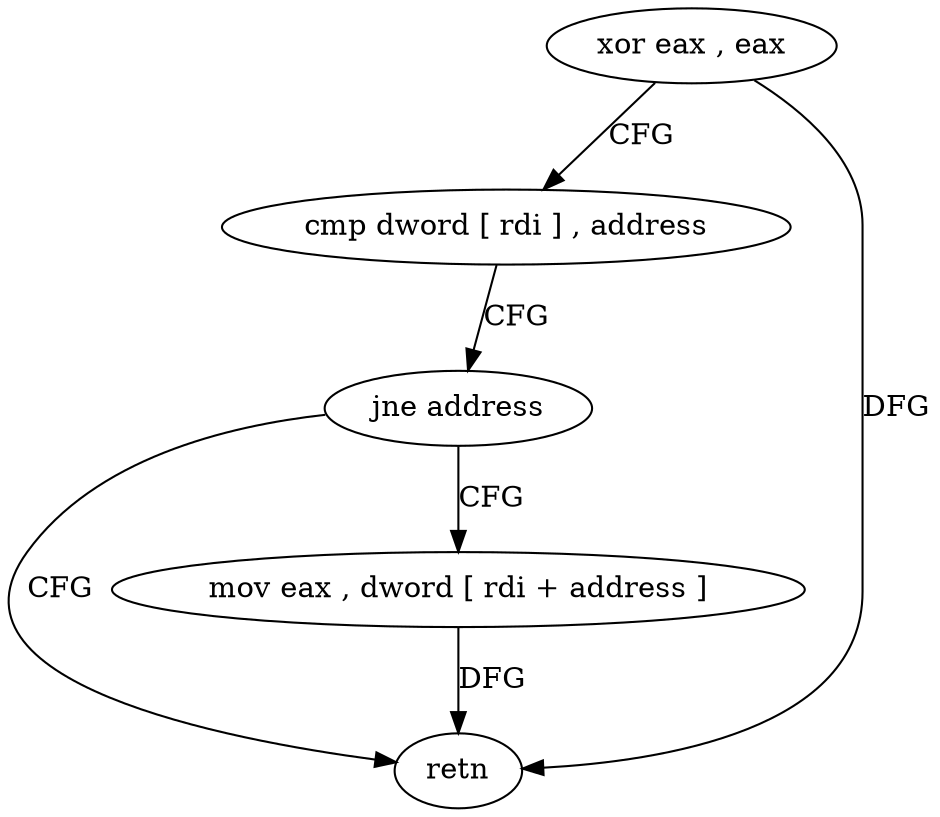digraph "func" {
"4256416" [label = "xor eax , eax" ]
"4256418" [label = "cmp dword [ rdi ] , address" ]
"4256421" [label = "jne address" ]
"4256426" [label = "retn" ]
"4256423" [label = "mov eax , dword [ rdi + address ]" ]
"4256416" -> "4256418" [ label = "CFG" ]
"4256416" -> "4256426" [ label = "DFG" ]
"4256418" -> "4256421" [ label = "CFG" ]
"4256421" -> "4256426" [ label = "CFG" ]
"4256421" -> "4256423" [ label = "CFG" ]
"4256423" -> "4256426" [ label = "DFG" ]
}
